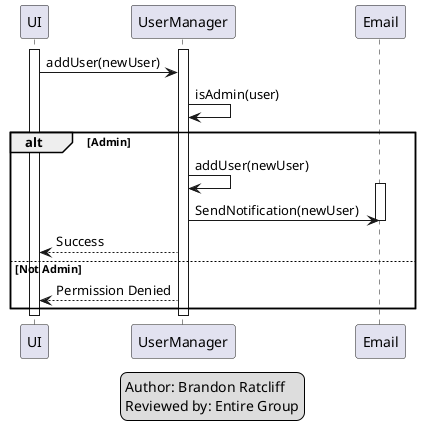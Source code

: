 @startuml
Activate UI
Activate UserManager
UI -> UserManager: addUser(newUser)
UserManager -> UserManager: isAdmin(user)

alt Admin
  UserManager -> UserManager: addUser(newUser)
  Activate Email
  UserManager -> Email: SendNotification(newUser)
  Deactivate Email
  UserManager --> UI: Success
else Not Admin
  UserManager --> UI: Permission Denied
end

Deactivate UserManager
Deactivate UI

legend center
Author: Brandon Ratcliff
Reviewed by: Entire Group
end legend
@enduml